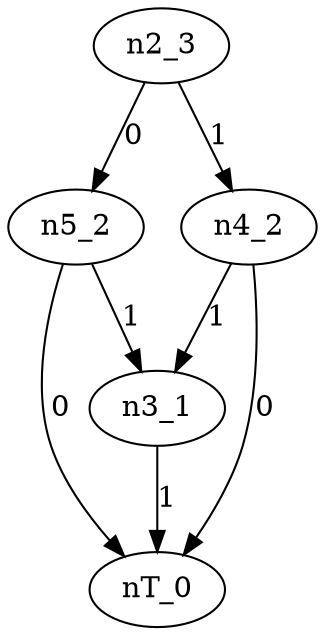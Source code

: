digraph G{
n2_3 -> n5_2 [label = 0 ]
n5_2 -> nT_0 [label = 0 ]
n5_2 -> n3_1 [label = 1 ]
n3_1 -> nT_0 [label = 1 ]
n2_3 -> n4_2 [label = 1 ]
n4_2 -> nT_0 [label = 0 ]
n4_2 -> n3_1 [label = 1 ]
}
